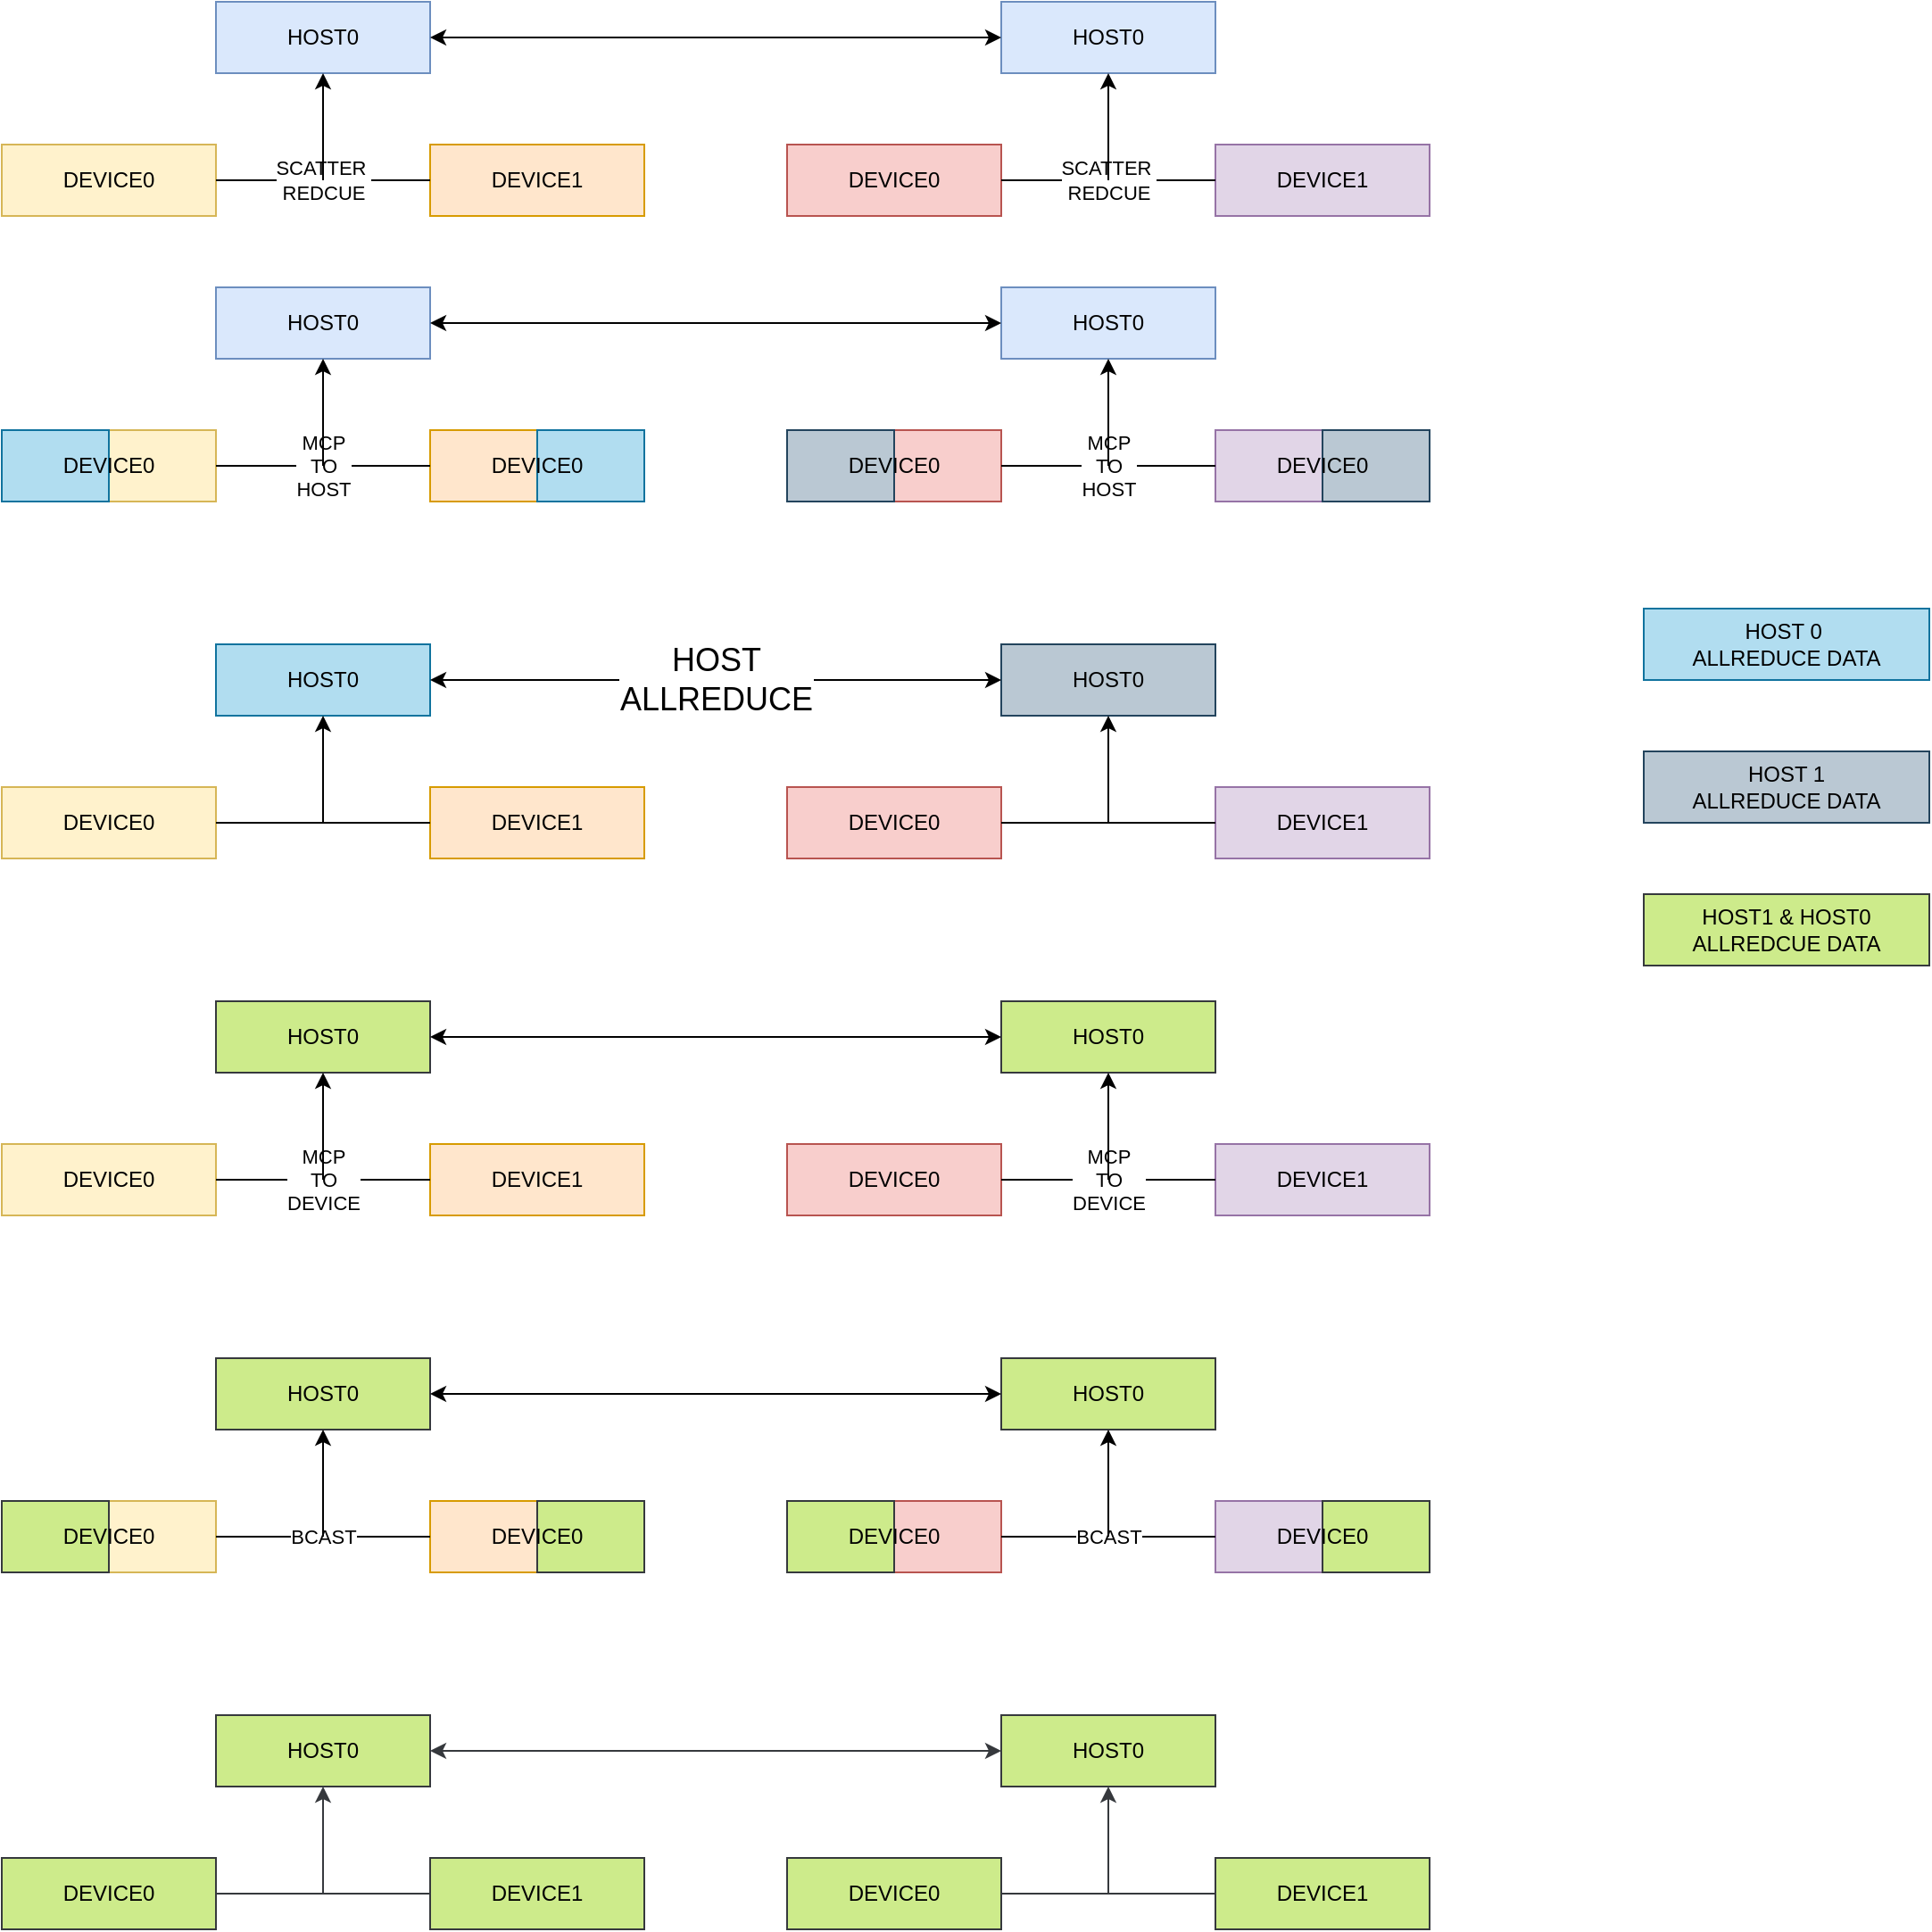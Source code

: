 <mxfile version="21.0.10" type="github">
  <diagram name="Page-1" id="IN5KOphWP4brI4Fn7Mhz">
    <mxGraphModel dx="2358" dy="1304" grid="1" gridSize="10" guides="1" tooltips="1" connect="1" arrows="1" fold="1" page="1" pageScale="1" pageWidth="850" pageHeight="1100" math="0" shadow="0">
      <root>
        <mxCell id="0" />
        <mxCell id="1" parent="0" />
        <mxCell id="TMz_vQ8sh0-HpBH7fFBJ-1" value="DEVICE0" style="rounded=0;whiteSpace=wrap;html=1;fillColor=#fff2cc;strokeColor=#d6b656;" vertex="1" parent="1">
          <mxGeometry y="100" width="120" height="40" as="geometry" />
        </mxCell>
        <mxCell id="TMz_vQ8sh0-HpBH7fFBJ-2" value="DEVICE1" style="rounded=0;whiteSpace=wrap;html=1;fillColor=#ffe6cc;strokeColor=#d79b00;" vertex="1" parent="1">
          <mxGeometry x="240" y="100" width="120" height="40" as="geometry" />
        </mxCell>
        <mxCell id="TMz_vQ8sh0-HpBH7fFBJ-3" value="HOST0" style="rounded=0;whiteSpace=wrap;html=1;fillColor=#dae8fc;strokeColor=#6c8ebf;" vertex="1" parent="1">
          <mxGeometry x="120" y="20" width="120" height="40" as="geometry" />
        </mxCell>
        <mxCell id="TMz_vQ8sh0-HpBH7fFBJ-4" value="DEVICE0" style="rounded=0;whiteSpace=wrap;html=1;fillColor=#f8cecc;strokeColor=#b85450;" vertex="1" parent="1">
          <mxGeometry x="440" y="100" width="120" height="40" as="geometry" />
        </mxCell>
        <mxCell id="TMz_vQ8sh0-HpBH7fFBJ-5" value="DEVICE1" style="rounded=0;whiteSpace=wrap;html=1;fillColor=#e1d5e7;strokeColor=#9673a6;" vertex="1" parent="1">
          <mxGeometry x="680" y="100" width="120" height="40" as="geometry" />
        </mxCell>
        <mxCell id="TMz_vQ8sh0-HpBH7fFBJ-6" value="HOST0" style="rounded=0;whiteSpace=wrap;html=1;fillColor=#dae8fc;strokeColor=#6c8ebf;" vertex="1" parent="1">
          <mxGeometry x="560" y="20" width="120" height="40" as="geometry" />
        </mxCell>
        <mxCell id="TMz_vQ8sh0-HpBH7fFBJ-19" value="SCATTER&amp;nbsp;&lt;br&gt;REDCUE" style="endArrow=none;html=1;rounded=0;exitX=1;exitY=0.5;exitDx=0;exitDy=0;entryX=0;entryY=0.5;entryDx=0;entryDy=0;" edge="1" parent="1" source="TMz_vQ8sh0-HpBH7fFBJ-1" target="TMz_vQ8sh0-HpBH7fFBJ-2">
          <mxGeometry width="50" height="50" relative="1" as="geometry">
            <mxPoint x="400" y="130" as="sourcePoint" />
            <mxPoint x="450" y="80" as="targetPoint" />
          </mxGeometry>
        </mxCell>
        <mxCell id="TMz_vQ8sh0-HpBH7fFBJ-20" value="" style="endArrow=classic;html=1;rounded=0;entryX=0.5;entryY=1;entryDx=0;entryDy=0;" edge="1" parent="1" target="TMz_vQ8sh0-HpBH7fFBJ-3">
          <mxGeometry width="50" height="50" relative="1" as="geometry">
            <mxPoint x="180" y="120" as="sourcePoint" />
            <mxPoint x="450" y="80" as="targetPoint" />
          </mxGeometry>
        </mxCell>
        <mxCell id="TMz_vQ8sh0-HpBH7fFBJ-21" value="SCATTER&amp;nbsp;&lt;br style=&quot;border-color: var(--border-color);&quot;&gt;REDCUE" style="endArrow=none;html=1;rounded=0;exitX=1;exitY=0.5;exitDx=0;exitDy=0;entryX=0;entryY=0.5;entryDx=0;entryDy=0;" edge="1" parent="1">
          <mxGeometry width="50" height="50" relative="1" as="geometry">
            <mxPoint x="560" y="120" as="sourcePoint" />
            <mxPoint x="680" y="120" as="targetPoint" />
          </mxGeometry>
        </mxCell>
        <mxCell id="TMz_vQ8sh0-HpBH7fFBJ-22" value="" style="endArrow=classic;html=1;rounded=0;entryX=0.5;entryY=1;entryDx=0;entryDy=0;" edge="1" parent="1">
          <mxGeometry width="50" height="50" relative="1" as="geometry">
            <mxPoint x="620" y="120" as="sourcePoint" />
            <mxPoint x="620" y="60" as="targetPoint" />
          </mxGeometry>
        </mxCell>
        <mxCell id="TMz_vQ8sh0-HpBH7fFBJ-23" value="" style="endArrow=classic;startArrow=classic;html=1;rounded=0;entryX=0;entryY=0.5;entryDx=0;entryDy=0;exitX=1;exitY=0.5;exitDx=0;exitDy=0;" edge="1" parent="1" source="TMz_vQ8sh0-HpBH7fFBJ-3" target="TMz_vQ8sh0-HpBH7fFBJ-6">
          <mxGeometry width="50" height="50" relative="1" as="geometry">
            <mxPoint x="400" y="130" as="sourcePoint" />
            <mxPoint x="450" y="80" as="targetPoint" />
          </mxGeometry>
        </mxCell>
        <mxCell id="TMz_vQ8sh0-HpBH7fFBJ-24" value="" style="rounded=0;whiteSpace=wrap;html=1;fillColor=#fff2cc;strokeColor=#d6b656;" vertex="1" parent="1">
          <mxGeometry y="260" width="120" height="40" as="geometry" />
        </mxCell>
        <mxCell id="TMz_vQ8sh0-HpBH7fFBJ-25" value="" style="rounded=0;whiteSpace=wrap;html=1;fillColor=#ffe6cc;strokeColor=#d79b00;" vertex="1" parent="1">
          <mxGeometry x="240" y="260" width="120" height="40" as="geometry" />
        </mxCell>
        <mxCell id="TMz_vQ8sh0-HpBH7fFBJ-26" value="HOST0" style="rounded=0;whiteSpace=wrap;html=1;fillColor=#dae8fc;strokeColor=#6c8ebf;" vertex="1" parent="1">
          <mxGeometry x="120" y="180" width="120" height="40" as="geometry" />
        </mxCell>
        <mxCell id="TMz_vQ8sh0-HpBH7fFBJ-27" value="" style="rounded=0;whiteSpace=wrap;html=1;fillColor=#f8cecc;strokeColor=#b85450;" vertex="1" parent="1">
          <mxGeometry x="440" y="260" width="120" height="40" as="geometry" />
        </mxCell>
        <mxCell id="TMz_vQ8sh0-HpBH7fFBJ-28" value="" style="rounded=0;whiteSpace=wrap;html=1;fillColor=#e1d5e7;strokeColor=#9673a6;" vertex="1" parent="1">
          <mxGeometry x="680" y="260" width="120" height="40" as="geometry" />
        </mxCell>
        <mxCell id="TMz_vQ8sh0-HpBH7fFBJ-29" value="HOST0" style="rounded=0;whiteSpace=wrap;html=1;fillColor=#dae8fc;strokeColor=#6c8ebf;" vertex="1" parent="1">
          <mxGeometry x="560" y="180" width="120" height="40" as="geometry" />
        </mxCell>
        <mxCell id="TMz_vQ8sh0-HpBH7fFBJ-30" value="MCP&lt;br&gt;TO&lt;br&gt;HOST" style="endArrow=none;html=1;rounded=0;exitX=1;exitY=0.5;exitDx=0;exitDy=0;entryX=0;entryY=0.5;entryDx=0;entryDy=0;" edge="1" parent="1" source="TMz_vQ8sh0-HpBH7fFBJ-24" target="TMz_vQ8sh0-HpBH7fFBJ-25">
          <mxGeometry width="50" height="50" relative="1" as="geometry">
            <mxPoint x="400" y="290" as="sourcePoint" />
            <mxPoint x="450" y="240" as="targetPoint" />
          </mxGeometry>
        </mxCell>
        <mxCell id="TMz_vQ8sh0-HpBH7fFBJ-31" value="" style="endArrow=classic;html=1;rounded=0;entryX=0.5;entryY=1;entryDx=0;entryDy=0;" edge="1" parent="1" target="TMz_vQ8sh0-HpBH7fFBJ-26">
          <mxGeometry width="50" height="50" relative="1" as="geometry">
            <mxPoint x="180" y="280" as="sourcePoint" />
            <mxPoint x="450" y="240" as="targetPoint" />
          </mxGeometry>
        </mxCell>
        <mxCell id="TMz_vQ8sh0-HpBH7fFBJ-32" value="MCP&lt;br style=&quot;border-color: var(--border-color);&quot;&gt;TO&lt;br style=&quot;border-color: var(--border-color);&quot;&gt;HOST" style="endArrow=none;html=1;rounded=0;exitX=1;exitY=0.5;exitDx=0;exitDy=0;entryX=0;entryY=0.5;entryDx=0;entryDy=0;" edge="1" parent="1">
          <mxGeometry width="50" height="50" relative="1" as="geometry">
            <mxPoint x="560" y="280" as="sourcePoint" />
            <mxPoint x="680" y="280" as="targetPoint" />
          </mxGeometry>
        </mxCell>
        <mxCell id="TMz_vQ8sh0-HpBH7fFBJ-33" value="" style="endArrow=classic;html=1;rounded=0;entryX=0.5;entryY=1;entryDx=0;entryDy=0;" edge="1" parent="1">
          <mxGeometry width="50" height="50" relative="1" as="geometry">
            <mxPoint x="620" y="280" as="sourcePoint" />
            <mxPoint x="620" y="220" as="targetPoint" />
          </mxGeometry>
        </mxCell>
        <mxCell id="TMz_vQ8sh0-HpBH7fFBJ-34" value="" style="endArrow=classic;startArrow=classic;html=1;rounded=0;entryX=0;entryY=0.5;entryDx=0;entryDy=0;exitX=1;exitY=0.5;exitDx=0;exitDy=0;" edge="1" parent="1" source="TMz_vQ8sh0-HpBH7fFBJ-26" target="TMz_vQ8sh0-HpBH7fFBJ-29">
          <mxGeometry width="50" height="50" relative="1" as="geometry">
            <mxPoint x="400" y="290" as="sourcePoint" />
            <mxPoint x="450" y="240" as="targetPoint" />
          </mxGeometry>
        </mxCell>
        <mxCell id="TMz_vQ8sh0-HpBH7fFBJ-36" value="" style="rounded=0;whiteSpace=wrap;html=1;fillColor=#b1ddf0;strokeColor=#10739e;" vertex="1" parent="1">
          <mxGeometry y="260" width="60" height="40" as="geometry" />
        </mxCell>
        <mxCell id="TMz_vQ8sh0-HpBH7fFBJ-37" value="" style="rounded=0;whiteSpace=wrap;html=1;fillColor=#b1ddf0;strokeColor=#10739e;" vertex="1" parent="1">
          <mxGeometry x="300" y="260" width="60" height="40" as="geometry" />
        </mxCell>
        <mxCell id="TMz_vQ8sh0-HpBH7fFBJ-38" value="" style="rounded=0;whiteSpace=wrap;html=1;fillColor=#bac8d3;strokeColor=#23445d;" vertex="1" parent="1">
          <mxGeometry x="440" y="260" width="60" height="40" as="geometry" />
        </mxCell>
        <mxCell id="TMz_vQ8sh0-HpBH7fFBJ-39" value="" style="rounded=0;whiteSpace=wrap;html=1;fillColor=#bac8d3;strokeColor=#23445d;" vertex="1" parent="1">
          <mxGeometry x="740" y="260" width="60" height="40" as="geometry" />
        </mxCell>
        <mxCell id="TMz_vQ8sh0-HpBH7fFBJ-40" value="DEVICE0" style="text;html=1;strokeColor=none;fillColor=none;align=center;verticalAlign=middle;whiteSpace=wrap;rounded=0;" vertex="1" parent="1">
          <mxGeometry x="30" y="265" width="60" height="30" as="geometry" />
        </mxCell>
        <mxCell id="TMz_vQ8sh0-HpBH7fFBJ-41" value="DEVICE0" style="text;html=1;strokeColor=none;fillColor=none;align=center;verticalAlign=middle;whiteSpace=wrap;rounded=0;" vertex="1" parent="1">
          <mxGeometry x="270" y="265" width="60" height="30" as="geometry" />
        </mxCell>
        <mxCell id="TMz_vQ8sh0-HpBH7fFBJ-42" value="DEVICE0" style="text;html=1;strokeColor=none;fillColor=none;align=center;verticalAlign=middle;whiteSpace=wrap;rounded=0;" vertex="1" parent="1">
          <mxGeometry x="470" y="265" width="60" height="30" as="geometry" />
        </mxCell>
        <mxCell id="TMz_vQ8sh0-HpBH7fFBJ-43" value="DEVICE0" style="text;html=1;strokeColor=none;fillColor=none;align=center;verticalAlign=middle;whiteSpace=wrap;rounded=0;" vertex="1" parent="1">
          <mxGeometry x="710" y="265" width="60" height="30" as="geometry" />
        </mxCell>
        <mxCell id="TMz_vQ8sh0-HpBH7fFBJ-44" value="DEVICE0" style="rounded=0;whiteSpace=wrap;html=1;fillColor=#fff2cc;strokeColor=#d6b656;" vertex="1" parent="1">
          <mxGeometry y="460" width="120" height="40" as="geometry" />
        </mxCell>
        <mxCell id="TMz_vQ8sh0-HpBH7fFBJ-45" value="DEVICE1" style="rounded=0;whiteSpace=wrap;html=1;fillColor=#ffe6cc;strokeColor=#d79b00;" vertex="1" parent="1">
          <mxGeometry x="240" y="460" width="120" height="40" as="geometry" />
        </mxCell>
        <mxCell id="TMz_vQ8sh0-HpBH7fFBJ-46" value="HOST0" style="rounded=0;whiteSpace=wrap;html=1;fillColor=#b1ddf0;strokeColor=#10739e;" vertex="1" parent="1">
          <mxGeometry x="120" y="380" width="120" height="40" as="geometry" />
        </mxCell>
        <mxCell id="TMz_vQ8sh0-HpBH7fFBJ-47" value="DEVICE0" style="rounded=0;whiteSpace=wrap;html=1;fillColor=#f8cecc;strokeColor=#b85450;" vertex="1" parent="1">
          <mxGeometry x="440" y="460" width="120" height="40" as="geometry" />
        </mxCell>
        <mxCell id="TMz_vQ8sh0-HpBH7fFBJ-48" value="DEVICE1" style="rounded=0;whiteSpace=wrap;html=1;fillColor=#e1d5e7;strokeColor=#9673a6;" vertex="1" parent="1">
          <mxGeometry x="680" y="460" width="120" height="40" as="geometry" />
        </mxCell>
        <mxCell id="TMz_vQ8sh0-HpBH7fFBJ-49" value="HOST0" style="rounded=0;whiteSpace=wrap;html=1;fillColor=#bac8d3;strokeColor=#23445d;" vertex="1" parent="1">
          <mxGeometry x="560" y="380" width="120" height="40" as="geometry" />
        </mxCell>
        <mxCell id="TMz_vQ8sh0-HpBH7fFBJ-50" value="" style="endArrow=none;html=1;rounded=0;exitX=1;exitY=0.5;exitDx=0;exitDy=0;entryX=0;entryY=0.5;entryDx=0;entryDy=0;" edge="1" parent="1" source="TMz_vQ8sh0-HpBH7fFBJ-44" target="TMz_vQ8sh0-HpBH7fFBJ-45">
          <mxGeometry width="50" height="50" relative="1" as="geometry">
            <mxPoint x="400" y="490" as="sourcePoint" />
            <mxPoint x="450" y="440" as="targetPoint" />
          </mxGeometry>
        </mxCell>
        <mxCell id="TMz_vQ8sh0-HpBH7fFBJ-51" value="" style="endArrow=classic;html=1;rounded=0;entryX=0.5;entryY=1;entryDx=0;entryDy=0;" edge="1" parent="1" target="TMz_vQ8sh0-HpBH7fFBJ-46">
          <mxGeometry width="50" height="50" relative="1" as="geometry">
            <mxPoint x="180" y="480" as="sourcePoint" />
            <mxPoint x="450" y="440" as="targetPoint" />
          </mxGeometry>
        </mxCell>
        <mxCell id="TMz_vQ8sh0-HpBH7fFBJ-52" value="" style="endArrow=none;html=1;rounded=0;exitX=1;exitY=0.5;exitDx=0;exitDy=0;entryX=0;entryY=0.5;entryDx=0;entryDy=0;" edge="1" parent="1">
          <mxGeometry width="50" height="50" relative="1" as="geometry">
            <mxPoint x="560" y="480" as="sourcePoint" />
            <mxPoint x="680" y="480" as="targetPoint" />
          </mxGeometry>
        </mxCell>
        <mxCell id="TMz_vQ8sh0-HpBH7fFBJ-53" value="" style="endArrow=classic;html=1;rounded=0;entryX=0.5;entryY=1;entryDx=0;entryDy=0;" edge="1" parent="1">
          <mxGeometry width="50" height="50" relative="1" as="geometry">
            <mxPoint x="620" y="480" as="sourcePoint" />
            <mxPoint x="620" y="420" as="targetPoint" />
          </mxGeometry>
        </mxCell>
        <mxCell id="TMz_vQ8sh0-HpBH7fFBJ-54" value="&lt;font style=&quot;font-size: 18px;&quot;&gt;HOST &lt;br&gt;ALLREDUCE&lt;/font&gt;" style="endArrow=classic;startArrow=classic;html=1;rounded=0;entryX=0;entryY=0.5;entryDx=0;entryDy=0;exitX=1;exitY=0.5;exitDx=0;exitDy=0;" edge="1" parent="1" source="TMz_vQ8sh0-HpBH7fFBJ-46" target="TMz_vQ8sh0-HpBH7fFBJ-49">
          <mxGeometry width="50" height="50" relative="1" as="geometry">
            <mxPoint x="400" y="490" as="sourcePoint" />
            <mxPoint x="450" y="440" as="targetPoint" />
            <mxPoint as="offset" />
          </mxGeometry>
        </mxCell>
        <mxCell id="TMz_vQ8sh0-HpBH7fFBJ-55" value="DEVICE0" style="rounded=0;whiteSpace=wrap;html=1;fillColor=#fff2cc;strokeColor=#d6b656;" vertex="1" parent="1">
          <mxGeometry y="660" width="120" height="40" as="geometry" />
        </mxCell>
        <mxCell id="TMz_vQ8sh0-HpBH7fFBJ-56" value="DEVICE1" style="rounded=0;whiteSpace=wrap;html=1;fillColor=#ffe6cc;strokeColor=#d79b00;" vertex="1" parent="1">
          <mxGeometry x="240" y="660" width="120" height="40" as="geometry" />
        </mxCell>
        <mxCell id="TMz_vQ8sh0-HpBH7fFBJ-57" value="HOST0" style="rounded=0;whiteSpace=wrap;html=1;fillColor=#cdeb8b;strokeColor=#36393d;" vertex="1" parent="1">
          <mxGeometry x="120" y="580" width="120" height="40" as="geometry" />
        </mxCell>
        <mxCell id="TMz_vQ8sh0-HpBH7fFBJ-58" value="DEVICE0" style="rounded=0;whiteSpace=wrap;html=1;fillColor=#f8cecc;strokeColor=#b85450;" vertex="1" parent="1">
          <mxGeometry x="440" y="660" width="120" height="40" as="geometry" />
        </mxCell>
        <mxCell id="TMz_vQ8sh0-HpBH7fFBJ-59" value="DEVICE1" style="rounded=0;whiteSpace=wrap;html=1;fillColor=#e1d5e7;strokeColor=#9673a6;" vertex="1" parent="1">
          <mxGeometry x="680" y="660" width="120" height="40" as="geometry" />
        </mxCell>
        <mxCell id="TMz_vQ8sh0-HpBH7fFBJ-60" value="HOST0" style="rounded=0;whiteSpace=wrap;html=1;fillColor=#cdeb8b;strokeColor=#36393d;" vertex="1" parent="1">
          <mxGeometry x="560" y="580" width="120" height="40" as="geometry" />
        </mxCell>
        <mxCell id="TMz_vQ8sh0-HpBH7fFBJ-61" value="MCP&lt;br&gt;TO&lt;br&gt;DEVICE" style="endArrow=none;html=1;rounded=0;exitX=1;exitY=0.5;exitDx=0;exitDy=0;entryX=0;entryY=0.5;entryDx=0;entryDy=0;" edge="1" parent="1" source="TMz_vQ8sh0-HpBH7fFBJ-55" target="TMz_vQ8sh0-HpBH7fFBJ-56">
          <mxGeometry width="50" height="50" relative="1" as="geometry">
            <mxPoint x="400" y="690" as="sourcePoint" />
            <mxPoint x="450" y="640" as="targetPoint" />
            <mxPoint as="offset" />
          </mxGeometry>
        </mxCell>
        <mxCell id="TMz_vQ8sh0-HpBH7fFBJ-62" value="" style="endArrow=classic;html=1;rounded=0;entryX=0.5;entryY=1;entryDx=0;entryDy=0;" edge="1" parent="1" target="TMz_vQ8sh0-HpBH7fFBJ-57">
          <mxGeometry width="50" height="50" relative="1" as="geometry">
            <mxPoint x="180" y="680" as="sourcePoint" />
            <mxPoint x="450" y="640" as="targetPoint" />
          </mxGeometry>
        </mxCell>
        <mxCell id="TMz_vQ8sh0-HpBH7fFBJ-63" value="MCP&lt;br style=&quot;border-color: var(--border-color);&quot;&gt;TO&lt;br style=&quot;border-color: var(--border-color);&quot;&gt;DEVICE" style="endArrow=none;html=1;rounded=0;exitX=1;exitY=0.5;exitDx=0;exitDy=0;entryX=0;entryY=0.5;entryDx=0;entryDy=0;" edge="1" parent="1">
          <mxGeometry width="50" height="50" relative="1" as="geometry">
            <mxPoint x="560" y="680" as="sourcePoint" />
            <mxPoint x="680" y="680" as="targetPoint" />
          </mxGeometry>
        </mxCell>
        <mxCell id="TMz_vQ8sh0-HpBH7fFBJ-64" value="" style="endArrow=classic;html=1;rounded=0;entryX=0.5;entryY=1;entryDx=0;entryDy=0;" edge="1" parent="1">
          <mxGeometry width="50" height="50" relative="1" as="geometry">
            <mxPoint x="620" y="680" as="sourcePoint" />
            <mxPoint x="620" y="620" as="targetPoint" />
          </mxGeometry>
        </mxCell>
        <mxCell id="TMz_vQ8sh0-HpBH7fFBJ-65" value="" style="endArrow=classic;startArrow=classic;html=1;rounded=0;entryX=0;entryY=0.5;entryDx=0;entryDy=0;exitX=1;exitY=0.5;exitDx=0;exitDy=0;" edge="1" parent="1" source="TMz_vQ8sh0-HpBH7fFBJ-57" target="TMz_vQ8sh0-HpBH7fFBJ-60">
          <mxGeometry width="50" height="50" relative="1" as="geometry">
            <mxPoint x="400" y="690" as="sourcePoint" />
            <mxPoint x="450" y="640" as="targetPoint" />
          </mxGeometry>
        </mxCell>
        <mxCell id="TMz_vQ8sh0-HpBH7fFBJ-66" value="" style="rounded=0;whiteSpace=wrap;html=1;fillColor=#fff2cc;strokeColor=#d6b656;" vertex="1" parent="1">
          <mxGeometry y="860" width="120" height="40" as="geometry" />
        </mxCell>
        <mxCell id="TMz_vQ8sh0-HpBH7fFBJ-67" value="" style="rounded=0;whiteSpace=wrap;html=1;fillColor=#ffe6cc;strokeColor=#d79b00;" vertex="1" parent="1">
          <mxGeometry x="240" y="860" width="120" height="40" as="geometry" />
        </mxCell>
        <mxCell id="TMz_vQ8sh0-HpBH7fFBJ-68" value="HOST0" style="rounded=0;whiteSpace=wrap;html=1;fillColor=#cdeb8b;strokeColor=#36393d;" vertex="1" parent="1">
          <mxGeometry x="120" y="780" width="120" height="40" as="geometry" />
        </mxCell>
        <mxCell id="TMz_vQ8sh0-HpBH7fFBJ-69" value="" style="rounded=0;whiteSpace=wrap;html=1;fillColor=#f8cecc;strokeColor=#b85450;" vertex="1" parent="1">
          <mxGeometry x="440" y="860" width="120" height="40" as="geometry" />
        </mxCell>
        <mxCell id="TMz_vQ8sh0-HpBH7fFBJ-70" value="" style="rounded=0;whiteSpace=wrap;html=1;fillColor=#e1d5e7;strokeColor=#9673a6;" vertex="1" parent="1">
          <mxGeometry x="680" y="860" width="120" height="40" as="geometry" />
        </mxCell>
        <mxCell id="TMz_vQ8sh0-HpBH7fFBJ-71" value="HOST0" style="rounded=0;whiteSpace=wrap;html=1;fillColor=#cdeb8b;strokeColor=#36393d;" vertex="1" parent="1">
          <mxGeometry x="560" y="780" width="120" height="40" as="geometry" />
        </mxCell>
        <mxCell id="TMz_vQ8sh0-HpBH7fFBJ-72" value="BCAST" style="endArrow=none;html=1;rounded=0;exitX=1;exitY=0.5;exitDx=0;exitDy=0;entryX=0;entryY=0.5;entryDx=0;entryDy=0;" edge="1" parent="1" source="TMz_vQ8sh0-HpBH7fFBJ-66" target="TMz_vQ8sh0-HpBH7fFBJ-67">
          <mxGeometry width="50" height="50" relative="1" as="geometry">
            <mxPoint x="400" y="890" as="sourcePoint" />
            <mxPoint x="450" y="840" as="targetPoint" />
          </mxGeometry>
        </mxCell>
        <mxCell id="TMz_vQ8sh0-HpBH7fFBJ-73" value="" style="endArrow=classic;html=1;rounded=0;entryX=0.5;entryY=1;entryDx=0;entryDy=0;" edge="1" parent="1" target="TMz_vQ8sh0-HpBH7fFBJ-68">
          <mxGeometry width="50" height="50" relative="1" as="geometry">
            <mxPoint x="180" y="880" as="sourcePoint" />
            <mxPoint x="450" y="840" as="targetPoint" />
          </mxGeometry>
        </mxCell>
        <mxCell id="TMz_vQ8sh0-HpBH7fFBJ-74" value="BCAST" style="endArrow=none;html=1;rounded=0;exitX=1;exitY=0.5;exitDx=0;exitDy=0;entryX=0;entryY=0.5;entryDx=0;entryDy=0;" edge="1" parent="1">
          <mxGeometry width="50" height="50" relative="1" as="geometry">
            <mxPoint x="560" y="880" as="sourcePoint" />
            <mxPoint x="680" y="880" as="targetPoint" />
          </mxGeometry>
        </mxCell>
        <mxCell id="TMz_vQ8sh0-HpBH7fFBJ-75" value="" style="endArrow=classic;html=1;rounded=0;entryX=0.5;entryY=1;entryDx=0;entryDy=0;" edge="1" parent="1">
          <mxGeometry width="50" height="50" relative="1" as="geometry">
            <mxPoint x="620" y="880" as="sourcePoint" />
            <mxPoint x="620" y="820" as="targetPoint" />
          </mxGeometry>
        </mxCell>
        <mxCell id="TMz_vQ8sh0-HpBH7fFBJ-76" value="" style="endArrow=classic;startArrow=classic;html=1;rounded=0;entryX=0;entryY=0.5;entryDx=0;entryDy=0;exitX=1;exitY=0.5;exitDx=0;exitDy=0;" edge="1" parent="1" source="TMz_vQ8sh0-HpBH7fFBJ-68" target="TMz_vQ8sh0-HpBH7fFBJ-71">
          <mxGeometry width="50" height="50" relative="1" as="geometry">
            <mxPoint x="400" y="890" as="sourcePoint" />
            <mxPoint x="450" y="840" as="targetPoint" />
          </mxGeometry>
        </mxCell>
        <mxCell id="TMz_vQ8sh0-HpBH7fFBJ-77" value="" style="rounded=0;whiteSpace=wrap;html=1;fillColor=#cdeb8b;strokeColor=#36393d;" vertex="1" parent="1">
          <mxGeometry y="860" width="60" height="40" as="geometry" />
        </mxCell>
        <mxCell id="TMz_vQ8sh0-HpBH7fFBJ-78" value="" style="rounded=0;whiteSpace=wrap;html=1;fillColor=#cdeb8b;strokeColor=#36393d;" vertex="1" parent="1">
          <mxGeometry x="300" y="860" width="60" height="40" as="geometry" />
        </mxCell>
        <mxCell id="TMz_vQ8sh0-HpBH7fFBJ-79" value="" style="rounded=0;whiteSpace=wrap;html=1;fillColor=#cdeb8b;strokeColor=#36393d;" vertex="1" parent="1">
          <mxGeometry x="440" y="860" width="60" height="40" as="geometry" />
        </mxCell>
        <mxCell id="TMz_vQ8sh0-HpBH7fFBJ-80" value="" style="rounded=0;whiteSpace=wrap;html=1;fillColor=#cdeb8b;strokeColor=#36393d;" vertex="1" parent="1">
          <mxGeometry x="740" y="860" width="60" height="40" as="geometry" />
        </mxCell>
        <mxCell id="TMz_vQ8sh0-HpBH7fFBJ-81" value="DEVICE0" style="text;html=1;strokeColor=none;fillColor=none;align=center;verticalAlign=middle;whiteSpace=wrap;rounded=0;" vertex="1" parent="1">
          <mxGeometry x="30" y="865" width="60" height="30" as="geometry" />
        </mxCell>
        <mxCell id="TMz_vQ8sh0-HpBH7fFBJ-82" value="DEVICE0" style="text;html=1;strokeColor=none;fillColor=none;align=center;verticalAlign=middle;whiteSpace=wrap;rounded=0;" vertex="1" parent="1">
          <mxGeometry x="270" y="865" width="60" height="30" as="geometry" />
        </mxCell>
        <mxCell id="TMz_vQ8sh0-HpBH7fFBJ-83" value="DEVICE0" style="text;html=1;strokeColor=none;fillColor=none;align=center;verticalAlign=middle;whiteSpace=wrap;rounded=0;" vertex="1" parent="1">
          <mxGeometry x="470" y="865" width="60" height="30" as="geometry" />
        </mxCell>
        <mxCell id="TMz_vQ8sh0-HpBH7fFBJ-84" value="DEVICE0" style="text;html=1;strokeColor=none;fillColor=none;align=center;verticalAlign=middle;whiteSpace=wrap;rounded=0;" vertex="1" parent="1">
          <mxGeometry x="710" y="865" width="60" height="30" as="geometry" />
        </mxCell>
        <mxCell id="TMz_vQ8sh0-HpBH7fFBJ-85" value="DEVICE0" style="rounded=0;whiteSpace=wrap;html=1;fillColor=#cdeb8b;strokeColor=#36393d;" vertex="1" parent="1">
          <mxGeometry y="1060" width="120" height="40" as="geometry" />
        </mxCell>
        <mxCell id="TMz_vQ8sh0-HpBH7fFBJ-86" value="DEVICE1" style="rounded=0;whiteSpace=wrap;html=1;fillColor=#cdeb8b;strokeColor=#36393d;" vertex="1" parent="1">
          <mxGeometry x="240" y="1060" width="120" height="40" as="geometry" />
        </mxCell>
        <mxCell id="TMz_vQ8sh0-HpBH7fFBJ-87" value="HOST0" style="rounded=0;whiteSpace=wrap;html=1;fillColor=#cdeb8b;strokeColor=#36393d;" vertex="1" parent="1">
          <mxGeometry x="120" y="980" width="120" height="40" as="geometry" />
        </mxCell>
        <mxCell id="TMz_vQ8sh0-HpBH7fFBJ-88" value="DEVICE0" style="rounded=0;whiteSpace=wrap;html=1;fillColor=#cdeb8b;strokeColor=#36393d;" vertex="1" parent="1">
          <mxGeometry x="440" y="1060" width="120" height="40" as="geometry" />
        </mxCell>
        <mxCell id="TMz_vQ8sh0-HpBH7fFBJ-89" value="DEVICE1" style="rounded=0;whiteSpace=wrap;html=1;fillColor=#cdeb8b;strokeColor=#36393d;" vertex="1" parent="1">
          <mxGeometry x="680" y="1060" width="120" height="40" as="geometry" />
        </mxCell>
        <mxCell id="TMz_vQ8sh0-HpBH7fFBJ-90" value="HOST0" style="rounded=0;whiteSpace=wrap;html=1;fillColor=#cdeb8b;strokeColor=#36393d;" vertex="1" parent="1">
          <mxGeometry x="560" y="980" width="120" height="40" as="geometry" />
        </mxCell>
        <mxCell id="TMz_vQ8sh0-HpBH7fFBJ-91" value="" style="endArrow=none;html=1;rounded=0;exitX=1;exitY=0.5;exitDx=0;exitDy=0;entryX=0;entryY=0.5;entryDx=0;entryDy=0;fillColor=#cdeb8b;strokeColor=#36393d;" edge="1" parent="1" source="TMz_vQ8sh0-HpBH7fFBJ-85" target="TMz_vQ8sh0-HpBH7fFBJ-86">
          <mxGeometry width="50" height="50" relative="1" as="geometry">
            <mxPoint x="400" y="1090" as="sourcePoint" />
            <mxPoint x="450" y="1040" as="targetPoint" />
          </mxGeometry>
        </mxCell>
        <mxCell id="TMz_vQ8sh0-HpBH7fFBJ-92" value="" style="endArrow=classic;html=1;rounded=0;entryX=0.5;entryY=1;entryDx=0;entryDy=0;fillColor=#cdeb8b;strokeColor=#36393d;" edge="1" parent="1" target="TMz_vQ8sh0-HpBH7fFBJ-87">
          <mxGeometry width="50" height="50" relative="1" as="geometry">
            <mxPoint x="180" y="1080" as="sourcePoint" />
            <mxPoint x="450" y="1040" as="targetPoint" />
          </mxGeometry>
        </mxCell>
        <mxCell id="TMz_vQ8sh0-HpBH7fFBJ-93" value="" style="endArrow=none;html=1;rounded=0;exitX=1;exitY=0.5;exitDx=0;exitDy=0;entryX=0;entryY=0.5;entryDx=0;entryDy=0;fillColor=#cdeb8b;strokeColor=#36393d;" edge="1" parent="1">
          <mxGeometry width="50" height="50" relative="1" as="geometry">
            <mxPoint x="560" y="1080" as="sourcePoint" />
            <mxPoint x="680" y="1080" as="targetPoint" />
          </mxGeometry>
        </mxCell>
        <mxCell id="TMz_vQ8sh0-HpBH7fFBJ-94" value="" style="endArrow=classic;html=1;rounded=0;entryX=0.5;entryY=1;entryDx=0;entryDy=0;fillColor=#cdeb8b;strokeColor=#36393d;" edge="1" parent="1">
          <mxGeometry width="50" height="50" relative="1" as="geometry">
            <mxPoint x="620" y="1080" as="sourcePoint" />
            <mxPoint x="620" y="1020" as="targetPoint" />
          </mxGeometry>
        </mxCell>
        <mxCell id="TMz_vQ8sh0-HpBH7fFBJ-95" value="" style="endArrow=classic;startArrow=classic;html=1;rounded=0;entryX=0;entryY=0.5;entryDx=0;entryDy=0;exitX=1;exitY=0.5;exitDx=0;exitDy=0;fillColor=#cdeb8b;strokeColor=#36393D;" edge="1" parent="1" source="TMz_vQ8sh0-HpBH7fFBJ-87" target="TMz_vQ8sh0-HpBH7fFBJ-90">
          <mxGeometry width="50" height="50" relative="1" as="geometry">
            <mxPoint x="400" y="1090" as="sourcePoint" />
            <mxPoint x="450" y="1040" as="targetPoint" />
          </mxGeometry>
        </mxCell>
        <mxCell id="TMz_vQ8sh0-HpBH7fFBJ-96" value="HOST 0&amp;nbsp;&lt;br&gt;ALLREDUCE DATA" style="rounded=0;whiteSpace=wrap;html=1;fillColor=#b1ddf0;strokeColor=#10739e;" vertex="1" parent="1">
          <mxGeometry x="920" y="360" width="160" height="40" as="geometry" />
        </mxCell>
        <mxCell id="TMz_vQ8sh0-HpBH7fFBJ-97" value="HOST 1&lt;br style=&quot;border-color: var(--border-color);&quot;&gt;ALLREDUCE DATA" style="rounded=0;whiteSpace=wrap;html=1;fillColor=#bac8d3;strokeColor=#23445d;" vertex="1" parent="1">
          <mxGeometry x="920" y="440" width="160" height="40" as="geometry" />
        </mxCell>
        <mxCell id="TMz_vQ8sh0-HpBH7fFBJ-98" value="HOST1 &amp;amp; HOST0&lt;br&gt;ALLREDCUE DATA" style="rounded=0;whiteSpace=wrap;html=1;fillColor=#cdeb8b;strokeColor=#36393d;" vertex="1" parent="1">
          <mxGeometry x="920" y="520" width="160" height="40" as="geometry" />
        </mxCell>
      </root>
    </mxGraphModel>
  </diagram>
</mxfile>
